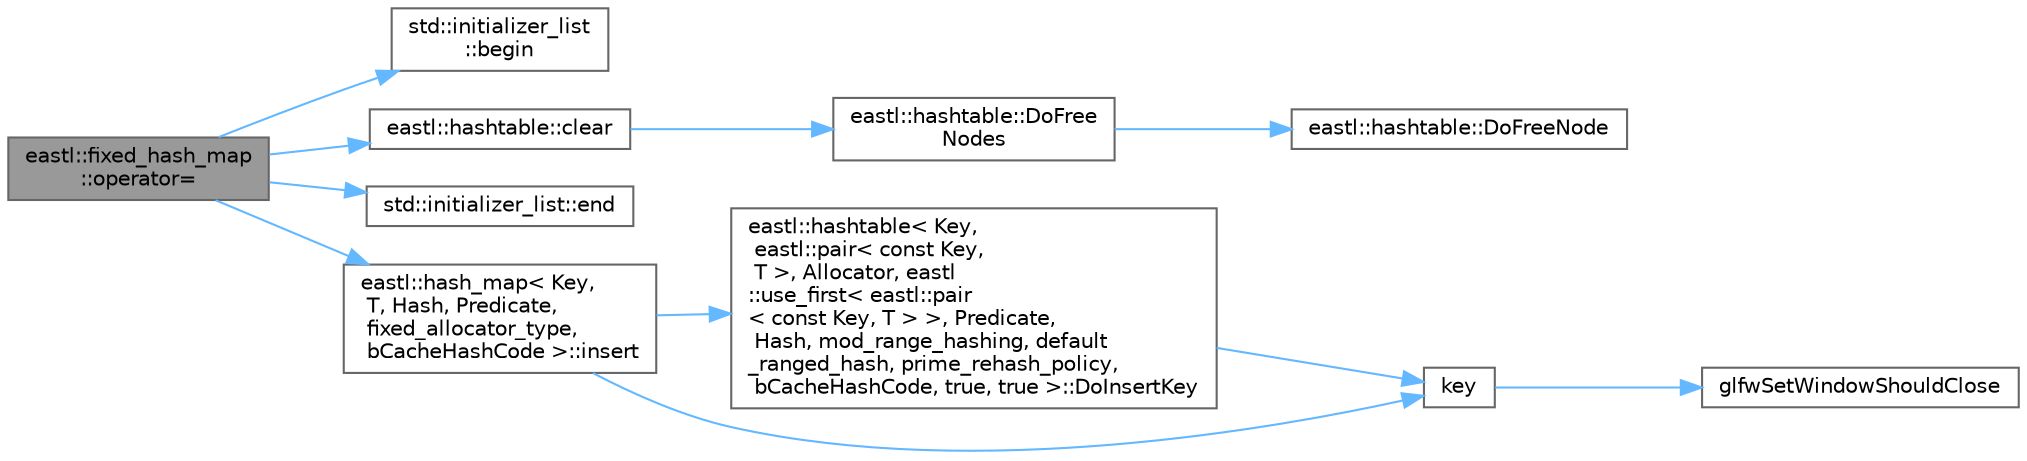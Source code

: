 digraph "eastl::fixed_hash_map::operator="
{
 // LATEX_PDF_SIZE
  bgcolor="transparent";
  edge [fontname=Helvetica,fontsize=10,labelfontname=Helvetica,labelfontsize=10];
  node [fontname=Helvetica,fontsize=10,shape=box,height=0.2,width=0.4];
  rankdir="LR";
  Node1 [id="Node000001",label="eastl::fixed_hash_map\l::operator=",height=0.2,width=0.4,color="gray40", fillcolor="grey60", style="filled", fontcolor="black",tooltip=" "];
  Node1 -> Node2 [id="edge11_Node000001_Node000002",color="steelblue1",style="solid",tooltip=" "];
  Node2 [id="Node000002",label="std::initializer_list\l::begin",height=0.2,width=0.4,color="grey40", fillcolor="white", style="filled",URL="$classstd_1_1initializer__list.html#a9764f0e67f30359f99762af6f8c2e401",tooltip=" "];
  Node1 -> Node3 [id="edge12_Node000001_Node000003",color="steelblue1",style="solid",tooltip=" "];
  Node3 [id="Node000003",label="eastl::hashtable::clear",height=0.2,width=0.4,color="grey40", fillcolor="white", style="filled",URL="$classeastl_1_1hashtable.html#a226b38a7f663695e3e45929c6852206a",tooltip=" "];
  Node3 -> Node4 [id="edge13_Node000003_Node000004",color="steelblue1",style="solid",tooltip=" "];
  Node4 [id="Node000004",label="eastl::hashtable::DoFree\lNodes",height=0.2,width=0.4,color="grey40", fillcolor="white", style="filled",URL="$classeastl_1_1hashtable.html#a732fe1c2a74817120e80b18f5135b2ad",tooltip=" "];
  Node4 -> Node5 [id="edge14_Node000004_Node000005",color="steelblue1",style="solid",tooltip=" "];
  Node5 [id="Node000005",label="eastl::hashtable::DoFreeNode",height=0.2,width=0.4,color="grey40", fillcolor="white", style="filled",URL="$classeastl_1_1hashtable.html#a05a08613e4aa900e46ace82cd0337e06",tooltip=" "];
  Node1 -> Node6 [id="edge15_Node000001_Node000006",color="steelblue1",style="solid",tooltip=" "];
  Node6 [id="Node000006",label="std::initializer_list::end",height=0.2,width=0.4,color="grey40", fillcolor="white", style="filled",URL="$classstd_1_1initializer__list.html#ae81976034149945787979d065b5bbbec",tooltip=" "];
  Node1 -> Node7 [id="edge16_Node000001_Node000007",color="steelblue1",style="solid",tooltip=" "];
  Node7 [id="Node000007",label="eastl::hash_map\< Key,\l T, Hash, Predicate,\l fixed_allocator_type,\l bCacheHashCode \>::insert",height=0.2,width=0.4,color="grey40", fillcolor="white", style="filled",URL="$classeastl_1_1hash__map.html#abd5ea6511ecc318e29a2fd61cace638b",tooltip=" "];
  Node7 -> Node8 [id="edge17_Node000007_Node000008",color="steelblue1",style="solid",tooltip=" "];
  Node8 [id="Node000008",label="eastl::hashtable\< Key,\l eastl::pair\< const Key,\l T \>, Allocator, eastl\l::use_first\< eastl::pair\l\< const Key, T \> \>, Predicate,\l Hash, mod_range_hashing, default\l_ranged_hash, prime_rehash_policy,\l bCacheHashCode, true, true \>::DoInsertKey",height=0.2,width=0.4,color="grey40", fillcolor="white", style="filled",URL="$classeastl_1_1hashtable.html#acee0ebc920a71689ae60e418667bf033",tooltip=" "];
  Node8 -> Node9 [id="edge18_Node000008_Node000009",color="steelblue1",style="solid",tooltip=" "];
  Node9 [id="Node000009",label="key",height=0.2,width=0.4,color="grey40", fillcolor="white", style="filled",URL="$gears_8c.html#accd6b5b92b78666e36543412d4ac14cd",tooltip=" "];
  Node9 -> Node10 [id="edge19_Node000009_Node000010",color="steelblue1",style="solid",tooltip=" "];
  Node10 [id="Node000010",label="glfwSetWindowShouldClose",height=0.2,width=0.4,color="grey40", fillcolor="white", style="filled",URL="$group__window.html#ga1cadeda7a1e2f224e06a8415d30741aa",tooltip="Sets the close flag of the specified window."];
  Node7 -> Node9 [id="edge20_Node000007_Node000009",color="steelblue1",style="solid",tooltip=" "];
}

